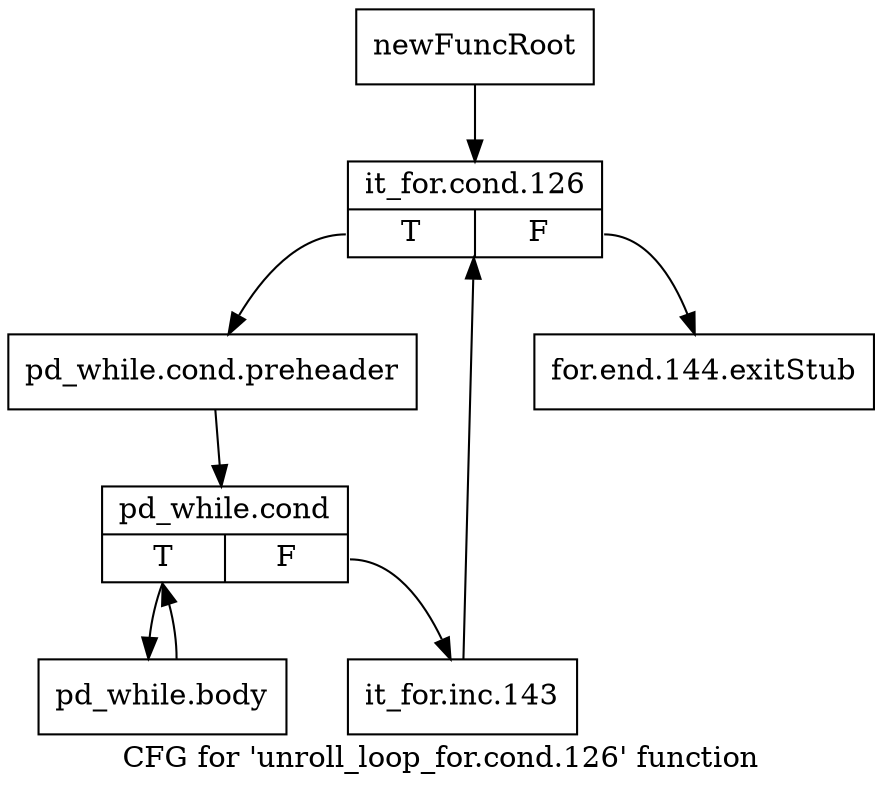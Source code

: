 digraph "CFG for 'unroll_loop_for.cond.126' function" {
	label="CFG for 'unroll_loop_for.cond.126' function";

	Node0xc5a2cc0 [shape=record,label="{newFuncRoot}"];
	Node0xc5a2cc0 -> Node0xc5a2d60;
	Node0xc5a2d10 [shape=record,label="{for.end.144.exitStub}"];
	Node0xc5a2d60 [shape=record,label="{it_for.cond.126|{<s0>T|<s1>F}}"];
	Node0xc5a2d60:s0 -> Node0xc5a2db0;
	Node0xc5a2d60:s1 -> Node0xc5a2d10;
	Node0xc5a2db0 [shape=record,label="{pd_while.cond.preheader}"];
	Node0xc5a2db0 -> Node0xc5a2e00;
	Node0xc5a2e00 [shape=record,label="{pd_while.cond|{<s0>T|<s1>F}}"];
	Node0xc5a2e00:s0 -> Node0xc5a2ea0;
	Node0xc5a2e00:s1 -> Node0xc5a2e50;
	Node0xc5a2e50 [shape=record,label="{it_for.inc.143}"];
	Node0xc5a2e50 -> Node0xc5a2d60;
	Node0xc5a2ea0 [shape=record,label="{pd_while.body}"];
	Node0xc5a2ea0 -> Node0xc5a2e00;
}
